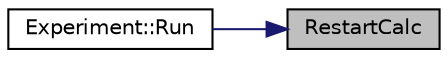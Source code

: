 digraph "RestartCalc"
{
 // LATEX_PDF_SIZE
  edge [fontname="Helvetica",fontsize="10",labelfontname="Helvetica",labelfontsize="10"];
  node [fontname="Helvetica",fontsize="10",shape=record];
  rankdir="RL";
  Node1 [label="RestartCalc",height=0.2,width=0.4,color="black", fillcolor="grey75", style="filled", fontcolor="black",tooltip=" "];
  Node1 -> Node2 [dir="back",color="midnightblue",fontsize="10",style="solid",fontname="Helvetica"];
  Node2 [label="Experiment::Run",height=0.2,width=0.4,color="black", fillcolor="white", style="filled",URL="$class_experiment.html#aea2adc2b4c079230a14069c409f83e87",tooltip=" "];
}
